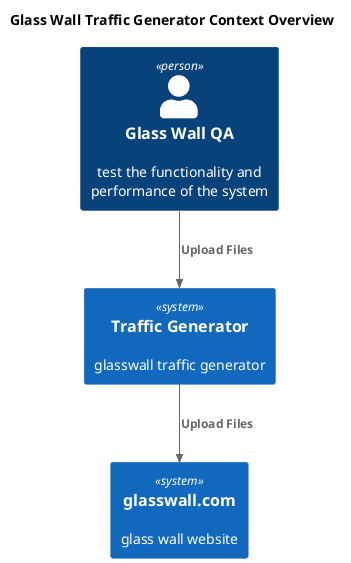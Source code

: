 @startuml
!include <c4/C4_Context.puml>  

title Glass Wall Traffic Generator Context Overview

Person(tester, "Glass Wall QA", "test the functionality and performance of the system")

System(traffic_generator, "Traffic Generator", "glasswall traffic generator")
System(website, "glasswall.com", "glass wall website")

Rel_Down(tester, traffic_generator, "Upload Files")
Rel_Down(traffic_generator, website, "Upload Files")

@enduml
